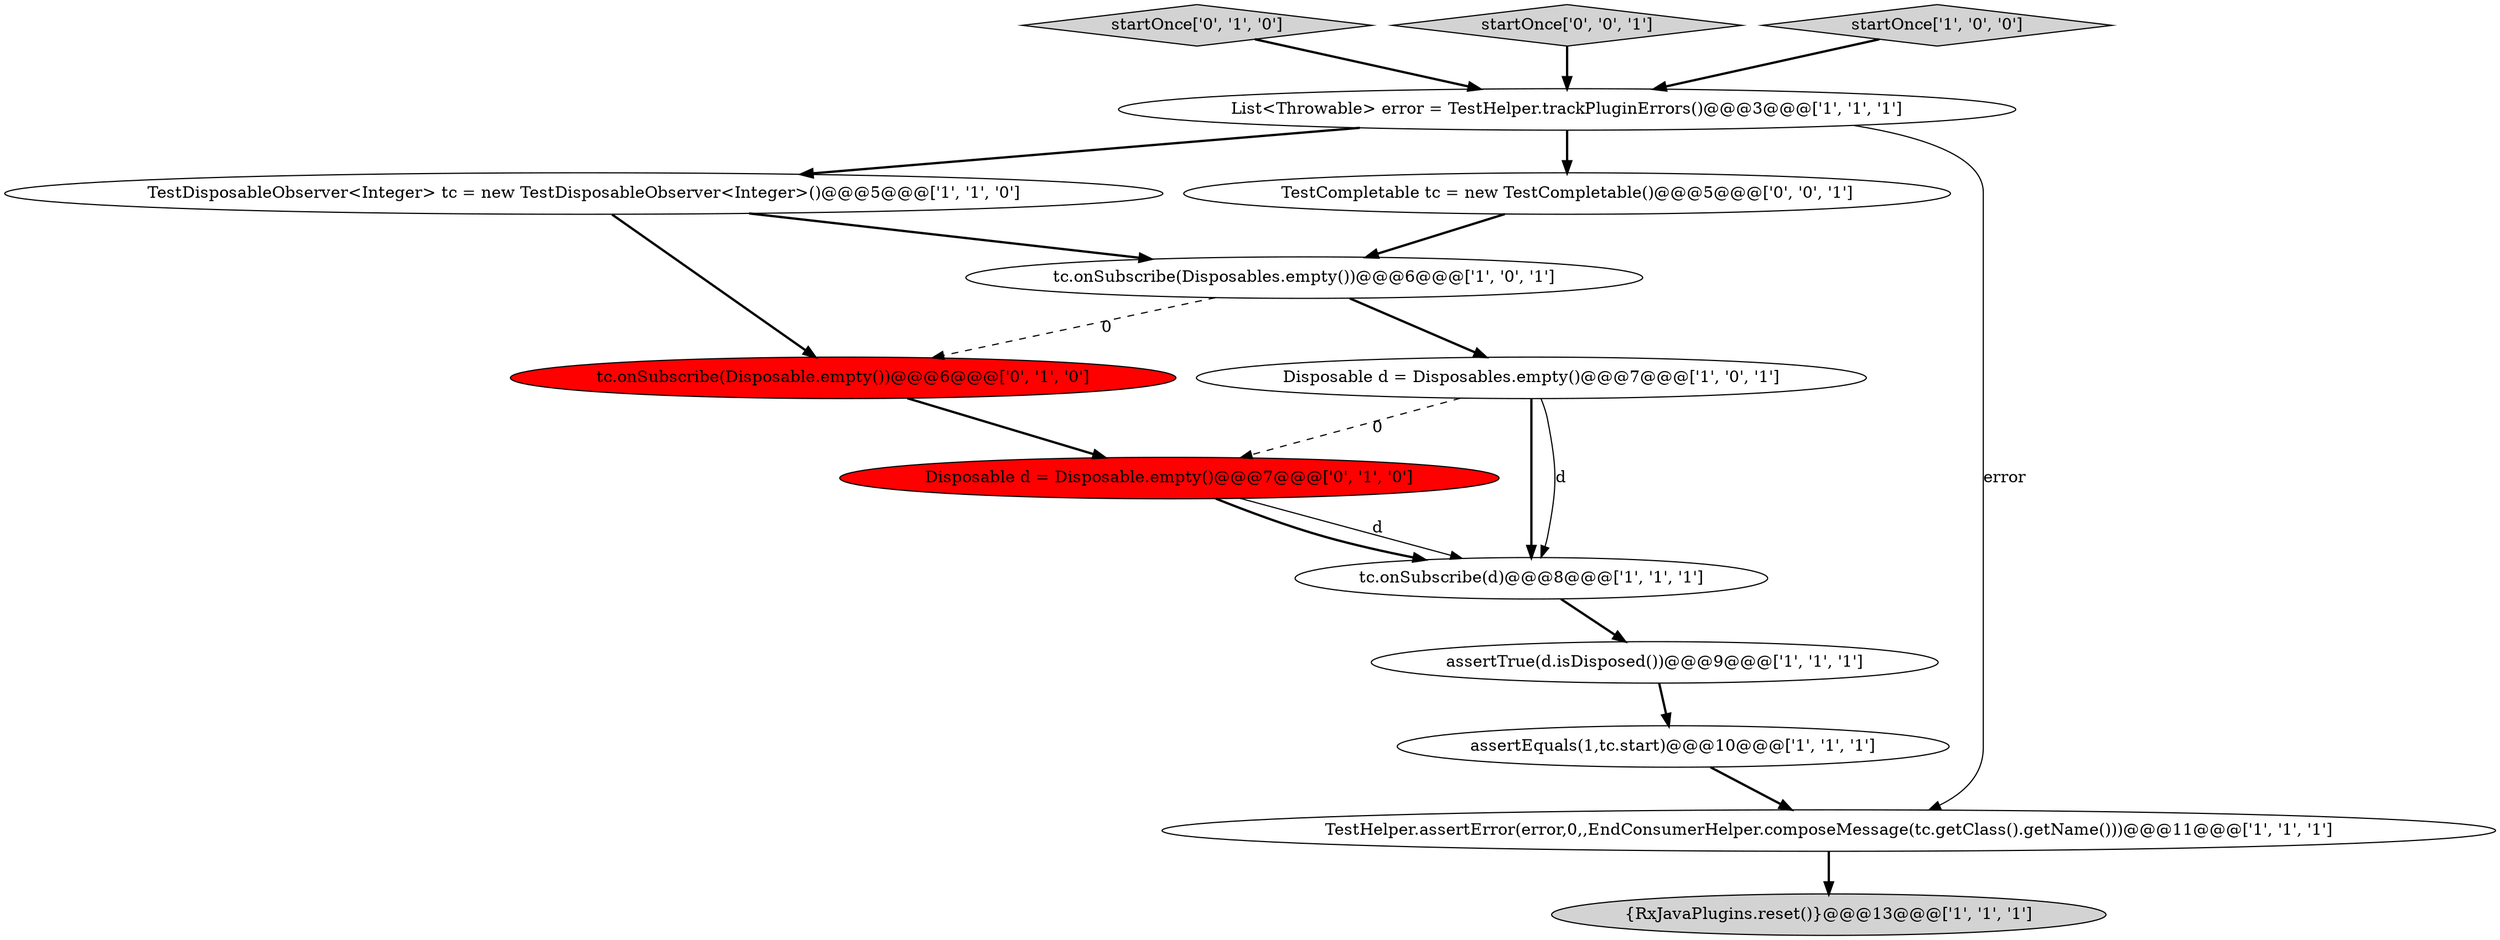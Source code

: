 digraph {
4 [style = filled, label = "tc.onSubscribe(d)@@@8@@@['1', '1', '1']", fillcolor = white, shape = ellipse image = "AAA0AAABBB1BBB"];
7 [style = filled, label = "{RxJavaPlugins.reset()}@@@13@@@['1', '1', '1']", fillcolor = lightgray, shape = ellipse image = "AAA0AAABBB1BBB"];
8 [style = filled, label = "TestDisposableObserver<Integer> tc = new TestDisposableObserver<Integer>()@@@5@@@['1', '1', '0']", fillcolor = white, shape = ellipse image = "AAA0AAABBB1BBB"];
10 [style = filled, label = "Disposable d = Disposable.empty()@@@7@@@['0', '1', '0']", fillcolor = red, shape = ellipse image = "AAA1AAABBB2BBB"];
2 [style = filled, label = "Disposable d = Disposables.empty()@@@7@@@['1', '0', '1']", fillcolor = white, shape = ellipse image = "AAA0AAABBB1BBB"];
1 [style = filled, label = "assertEquals(1,tc.start)@@@10@@@['1', '1', '1']", fillcolor = white, shape = ellipse image = "AAA0AAABBB1BBB"];
11 [style = filled, label = "startOnce['0', '1', '0']", fillcolor = lightgray, shape = diamond image = "AAA0AAABBB2BBB"];
13 [style = filled, label = "startOnce['0', '0', '1']", fillcolor = lightgray, shape = diamond image = "AAA0AAABBB3BBB"];
9 [style = filled, label = "TestHelper.assertError(error,0,,EndConsumerHelper.composeMessage(tc.getClass().getName()))@@@11@@@['1', '1', '1']", fillcolor = white, shape = ellipse image = "AAA0AAABBB1BBB"];
5 [style = filled, label = "assertTrue(d.isDisposed())@@@9@@@['1', '1', '1']", fillcolor = white, shape = ellipse image = "AAA0AAABBB1BBB"];
14 [style = filled, label = "TestCompletable tc = new TestCompletable()@@@5@@@['0', '0', '1']", fillcolor = white, shape = ellipse image = "AAA0AAABBB3BBB"];
3 [style = filled, label = "tc.onSubscribe(Disposables.empty())@@@6@@@['1', '0', '1']", fillcolor = white, shape = ellipse image = "AAA0AAABBB1BBB"];
6 [style = filled, label = "List<Throwable> error = TestHelper.trackPluginErrors()@@@3@@@['1', '1', '1']", fillcolor = white, shape = ellipse image = "AAA0AAABBB1BBB"];
0 [style = filled, label = "startOnce['1', '0', '0']", fillcolor = lightgray, shape = diamond image = "AAA0AAABBB1BBB"];
12 [style = filled, label = "tc.onSubscribe(Disposable.empty())@@@6@@@['0', '1', '0']", fillcolor = red, shape = ellipse image = "AAA1AAABBB2BBB"];
14->3 [style = bold, label=""];
0->6 [style = bold, label=""];
11->6 [style = bold, label=""];
8->3 [style = bold, label=""];
9->7 [style = bold, label=""];
2->4 [style = bold, label=""];
6->9 [style = solid, label="error"];
1->9 [style = bold, label=""];
2->10 [style = dashed, label="0"];
6->14 [style = bold, label=""];
5->1 [style = bold, label=""];
12->10 [style = bold, label=""];
3->12 [style = dashed, label="0"];
3->2 [style = bold, label=""];
10->4 [style = solid, label="d"];
2->4 [style = solid, label="d"];
6->8 [style = bold, label=""];
10->4 [style = bold, label=""];
13->6 [style = bold, label=""];
4->5 [style = bold, label=""];
8->12 [style = bold, label=""];
}
